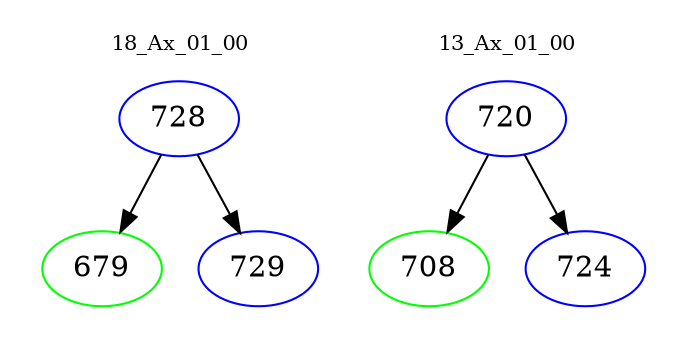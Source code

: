 digraph{
subgraph cluster_0 {
color = white
label = "18_Ax_01_00";
fontsize=10;
T0_728 [label="728", color="blue"]
T0_728 -> T0_679 [color="black"]
T0_679 [label="679", color="green"]
T0_728 -> T0_729 [color="black"]
T0_729 [label="729", color="blue"]
}
subgraph cluster_1 {
color = white
label = "13_Ax_01_00";
fontsize=10;
T1_720 [label="720", color="blue"]
T1_720 -> T1_708 [color="black"]
T1_708 [label="708", color="green"]
T1_720 -> T1_724 [color="black"]
T1_724 [label="724", color="blue"]
}
}
